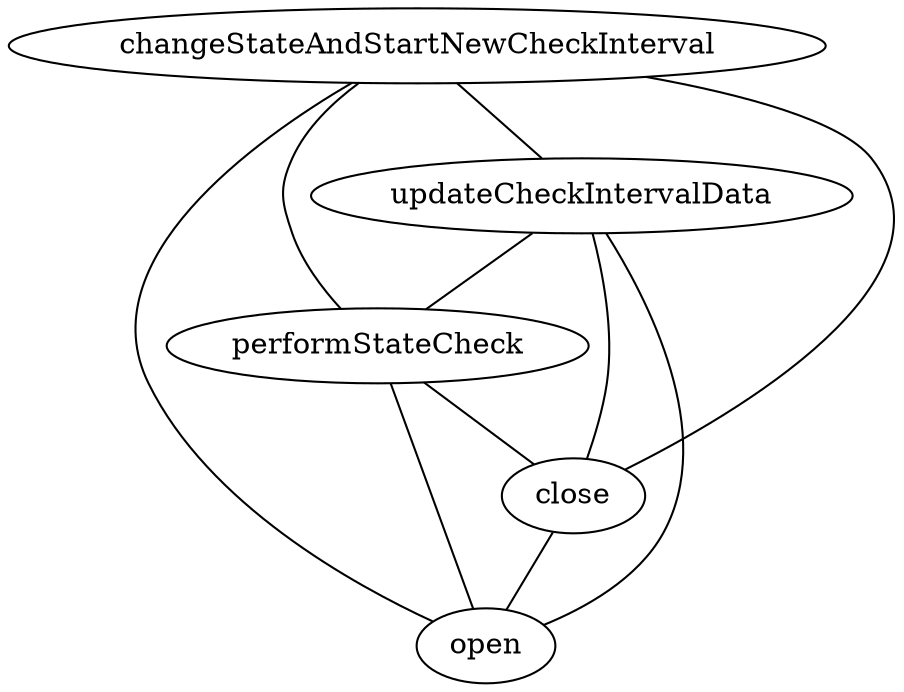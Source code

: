 strict graph ip_map {
changeStateAndStartNewCheckInterval--performStateCheck;
changeStateAndStartNewCheckInterval--updateCheckIntervalData;
changeStateAndStartNewCheckInterval--close;
changeStateAndStartNewCheckInterval--open;
updateCheckIntervalData--performStateCheck;
updateCheckIntervalData--close;
updateCheckIntervalData--open;
performStateCheck--close;
performStateCheck--open;
close--open;
}